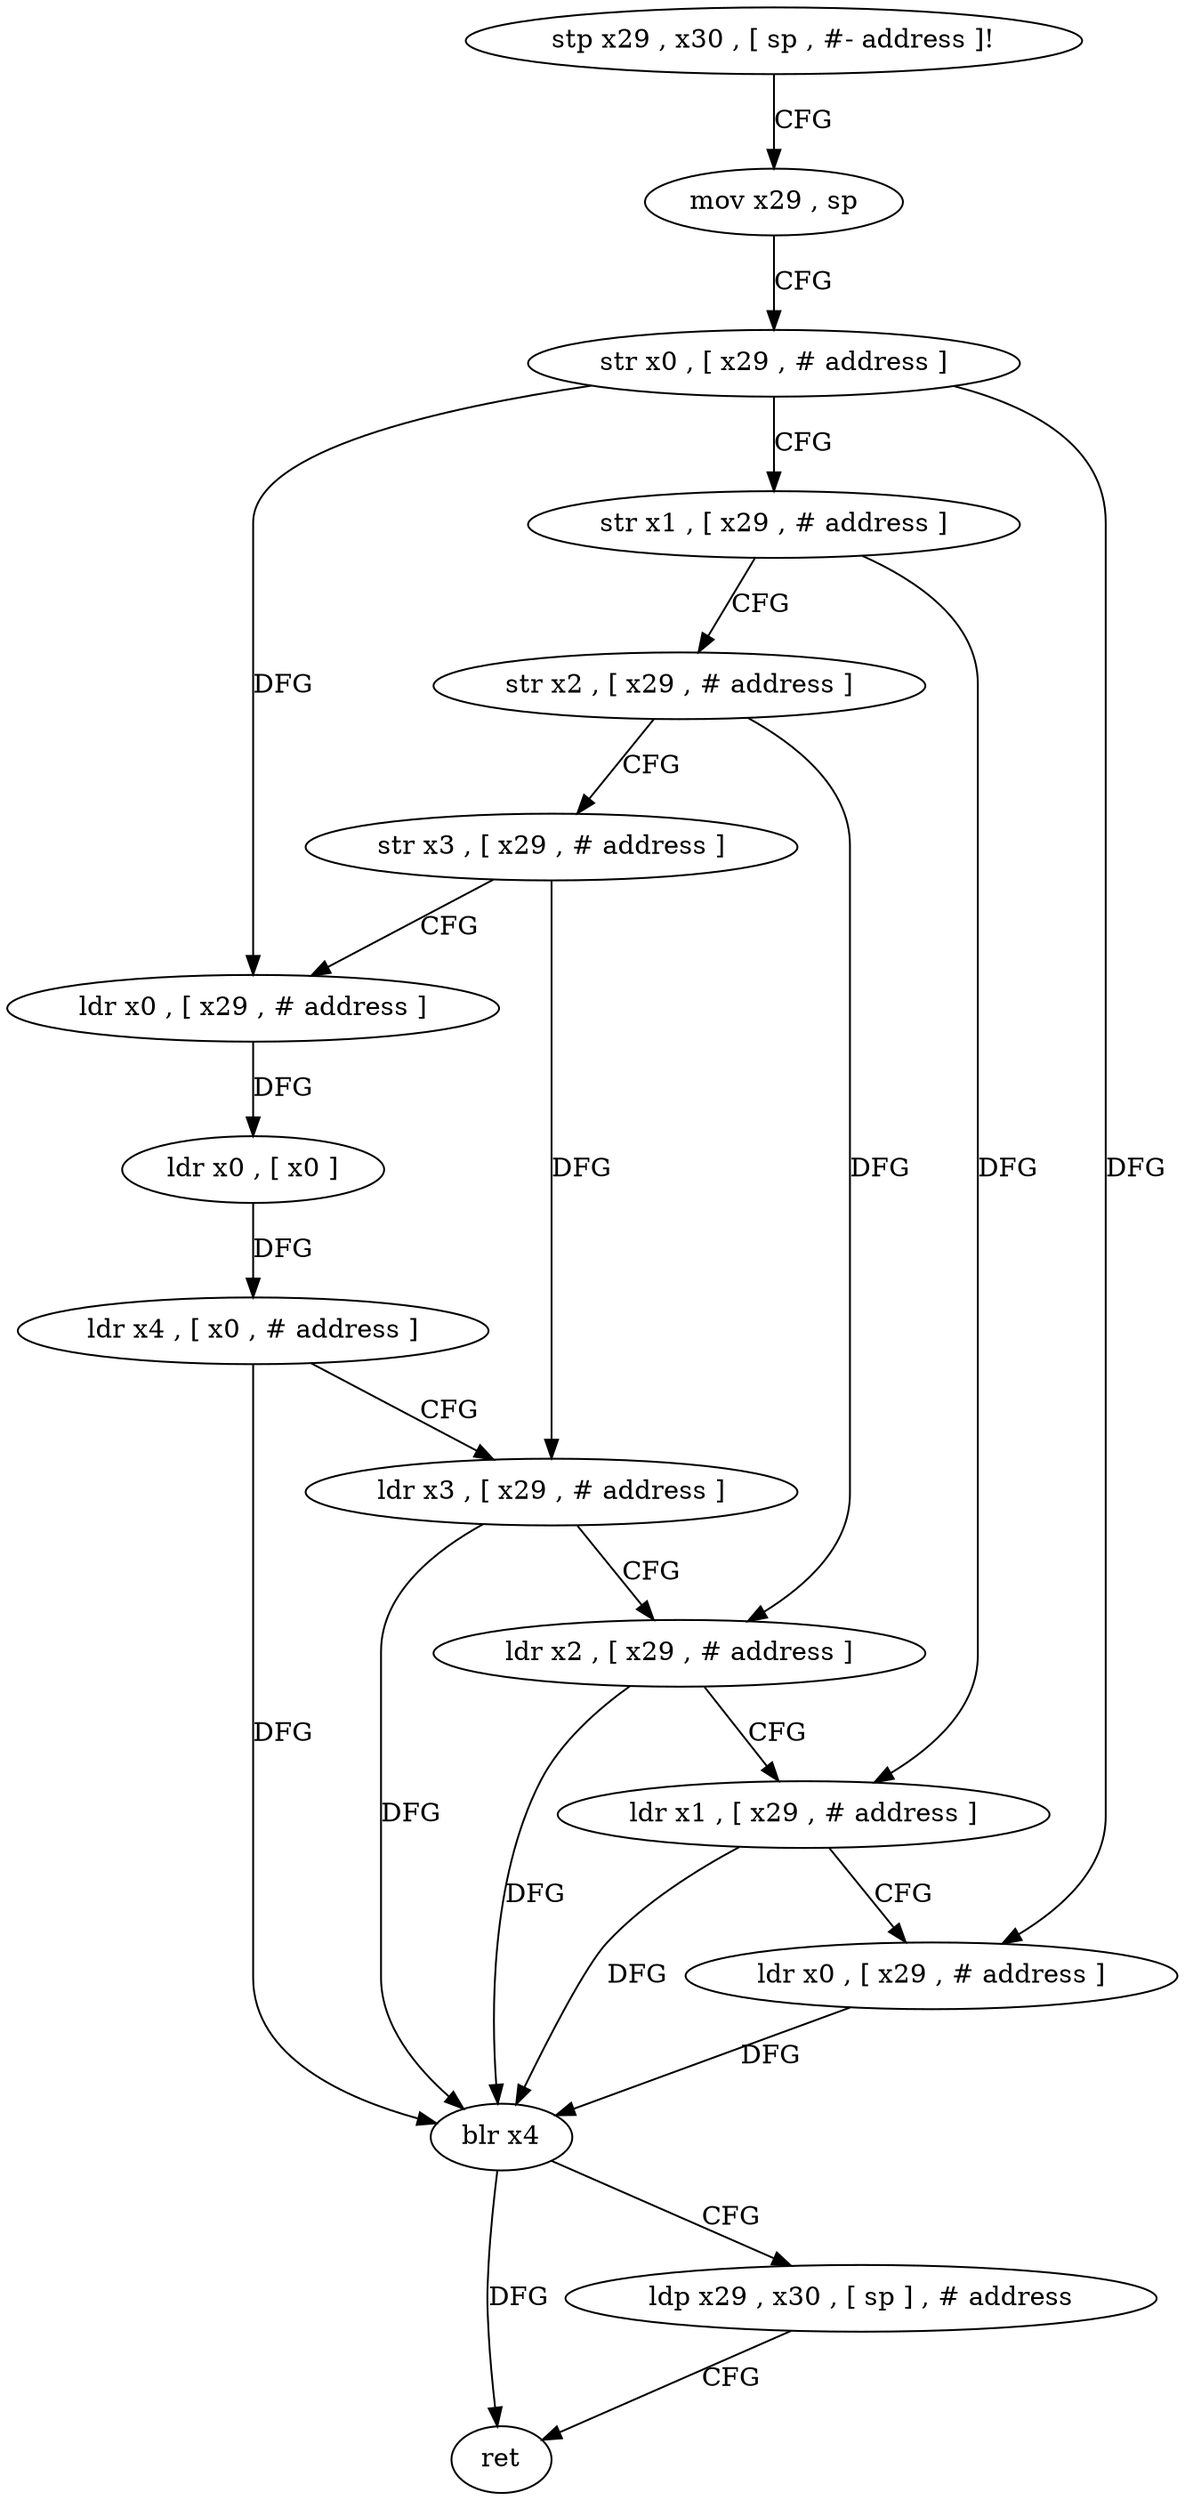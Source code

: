 digraph "func" {
"231048" [label = "stp x29 , x30 , [ sp , #- address ]!" ]
"231052" [label = "mov x29 , sp" ]
"231056" [label = "str x0 , [ x29 , # address ]" ]
"231060" [label = "str x1 , [ x29 , # address ]" ]
"231064" [label = "str x2 , [ x29 , # address ]" ]
"231068" [label = "str x3 , [ x29 , # address ]" ]
"231072" [label = "ldr x0 , [ x29 , # address ]" ]
"231076" [label = "ldr x0 , [ x0 ]" ]
"231080" [label = "ldr x4 , [ x0 , # address ]" ]
"231084" [label = "ldr x3 , [ x29 , # address ]" ]
"231088" [label = "ldr x2 , [ x29 , # address ]" ]
"231092" [label = "ldr x1 , [ x29 , # address ]" ]
"231096" [label = "ldr x0 , [ x29 , # address ]" ]
"231100" [label = "blr x4" ]
"231104" [label = "ldp x29 , x30 , [ sp ] , # address" ]
"231108" [label = "ret" ]
"231048" -> "231052" [ label = "CFG" ]
"231052" -> "231056" [ label = "CFG" ]
"231056" -> "231060" [ label = "CFG" ]
"231056" -> "231072" [ label = "DFG" ]
"231056" -> "231096" [ label = "DFG" ]
"231060" -> "231064" [ label = "CFG" ]
"231060" -> "231092" [ label = "DFG" ]
"231064" -> "231068" [ label = "CFG" ]
"231064" -> "231088" [ label = "DFG" ]
"231068" -> "231072" [ label = "CFG" ]
"231068" -> "231084" [ label = "DFG" ]
"231072" -> "231076" [ label = "DFG" ]
"231076" -> "231080" [ label = "DFG" ]
"231080" -> "231084" [ label = "CFG" ]
"231080" -> "231100" [ label = "DFG" ]
"231084" -> "231088" [ label = "CFG" ]
"231084" -> "231100" [ label = "DFG" ]
"231088" -> "231092" [ label = "CFG" ]
"231088" -> "231100" [ label = "DFG" ]
"231092" -> "231096" [ label = "CFG" ]
"231092" -> "231100" [ label = "DFG" ]
"231096" -> "231100" [ label = "DFG" ]
"231100" -> "231104" [ label = "CFG" ]
"231100" -> "231108" [ label = "DFG" ]
"231104" -> "231108" [ label = "CFG" ]
}

